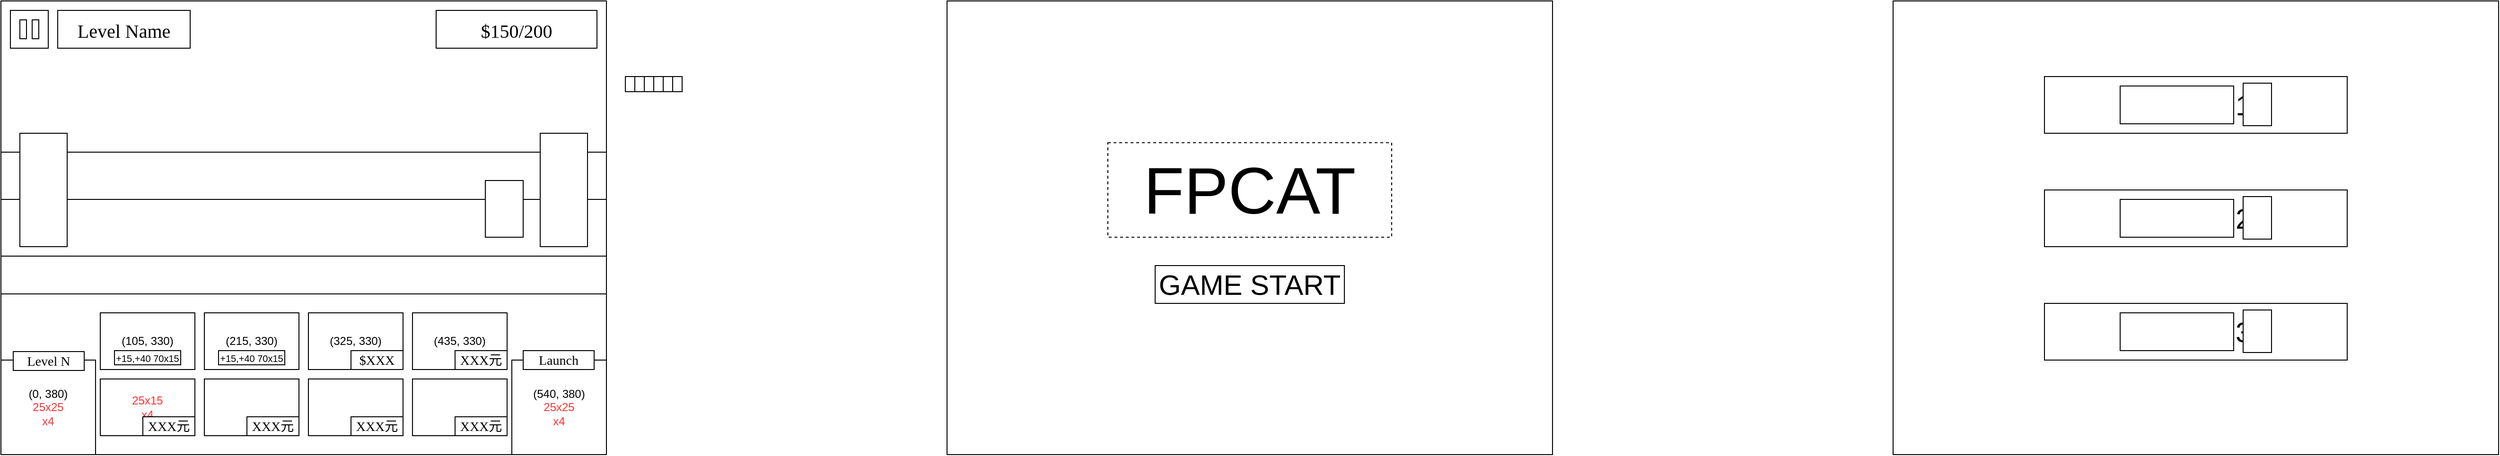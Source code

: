 <mxfile version="24.7.17">
  <diagram name="Page-1" id="tBIAlemMxgHySIvlNtww">
    <mxGraphModel dx="437" dy="316" grid="1" gridSize="10" guides="1" tooltips="1" connect="1" arrows="1" fold="1" page="1" pageScale="1" pageWidth="1920" pageHeight="1200" math="0" shadow="0">
      <root>
        <mxCell id="0" />
        <mxCell id="1" parent="0" />
        <mxCell id="5hbl4wRv4H9p2pOyox1n-1" value="" style="rounded=0;whiteSpace=wrap;html=1;fillColor=none;" parent="1" vertex="1">
          <mxGeometry width="640" height="480" as="geometry" />
        </mxCell>
        <mxCell id="5hbl4wRv4H9p2pOyox1n-37" value="" style="rounded=0;whiteSpace=wrap;html=1;" parent="1" vertex="1">
          <mxGeometry y="160" width="640" height="150" as="geometry" />
        </mxCell>
        <mxCell id="5hbl4wRv4H9p2pOyox1n-2" value="" style="rounded=0;whiteSpace=wrap;html=1;" parent="1" vertex="1">
          <mxGeometry y="310" width="640" height="170" as="geometry" />
        </mxCell>
        <mxCell id="5hbl4wRv4H9p2pOyox1n-3" value="&lt;div&gt;(0, 380)&lt;/div&gt;&lt;font color=&quot;#ff3333&quot;&gt;25x25&lt;/font&gt;&lt;div&gt;&lt;font color=&quot;#ff3333&quot;&gt;x4&lt;/font&gt;&lt;/div&gt;" style="whiteSpace=wrap;html=1;aspect=fixed;" parent="1" vertex="1">
          <mxGeometry y="380" width="100" height="100" as="geometry" />
        </mxCell>
        <mxCell id="5hbl4wRv4H9p2pOyox1n-4" value="&lt;div&gt;(540, 380)&lt;font color=&quot;#ff3333&quot;&gt;&lt;br&gt;&lt;/font&gt;&lt;/div&gt;&lt;font color=&quot;#ff3333&quot;&gt;25x25&lt;/font&gt;&lt;div&gt;&lt;font color=&quot;#ff3333&quot;&gt;x4&lt;/font&gt;&lt;/div&gt;" style="whiteSpace=wrap;html=1;aspect=fixed;" parent="1" vertex="1">
          <mxGeometry x="540" y="380" width="100" height="100" as="geometry" />
        </mxCell>
        <mxCell id="5hbl4wRv4H9p2pOyox1n-6" value="(105, 330)" style="rounded=0;whiteSpace=wrap;html=1;" parent="1" vertex="1">
          <mxGeometry x="105" y="330" width="100" height="60" as="geometry" />
        </mxCell>
        <mxCell id="5hbl4wRv4H9p2pOyox1n-7" value="(215, 330)" style="rounded=0;whiteSpace=wrap;html=1;" parent="1" vertex="1">
          <mxGeometry x="215" y="330" width="100" height="60" as="geometry" />
        </mxCell>
        <mxCell id="5hbl4wRv4H9p2pOyox1n-10" value="(325, 330)" style="rounded=0;whiteSpace=wrap;html=1;" parent="1" vertex="1">
          <mxGeometry x="325" y="330" width="100" height="60" as="geometry" />
        </mxCell>
        <mxCell id="5hbl4wRv4H9p2pOyox1n-11" value="(435, 330)" style="rounded=0;whiteSpace=wrap;html=1;" parent="1" vertex="1">
          <mxGeometry x="435" y="330" width="100" height="60" as="geometry" />
        </mxCell>
        <mxCell id="5hbl4wRv4H9p2pOyox1n-12" value="&lt;font color=&quot;#ff3333&quot;&gt;25x15&lt;/font&gt;&lt;div&gt;&lt;font color=&quot;#ff3333&quot;&gt;x4&lt;/font&gt;&lt;/div&gt;" style="rounded=0;whiteSpace=wrap;html=1;" parent="1" vertex="1">
          <mxGeometry x="105" y="400" width="100" height="60" as="geometry" />
        </mxCell>
        <mxCell id="5hbl4wRv4H9p2pOyox1n-13" value="" style="rounded=0;whiteSpace=wrap;html=1;" parent="1" vertex="1">
          <mxGeometry x="215" y="400" width="100" height="60" as="geometry" />
        </mxCell>
        <mxCell id="5hbl4wRv4H9p2pOyox1n-14" value="" style="rounded=0;whiteSpace=wrap;html=1;" parent="1" vertex="1">
          <mxGeometry x="325" y="400" width="100" height="60" as="geometry" />
        </mxCell>
        <mxCell id="5hbl4wRv4H9p2pOyox1n-15" value="" style="rounded=0;whiteSpace=wrap;html=1;" parent="1" vertex="1">
          <mxGeometry x="435" y="400" width="100" height="60" as="geometry" />
        </mxCell>
        <mxCell id="5hbl4wRv4H9p2pOyox1n-19" value="&lt;p style=&quot;line-height: 0%; margin-top: 18px; margin-bottom: 12px;&quot;&gt;&lt;font style=&quot;font-size: 20px;&quot; face=&quot;Fira Code&quot;&gt;$150/200&lt;/font&gt;&lt;/p&gt;" style="rounded=0;whiteSpace=wrap;html=1;align=center;" parent="1" vertex="1">
          <mxGeometry x="460" y="10" width="170" height="40" as="geometry" />
        </mxCell>
        <mxCell id="5hbl4wRv4H9p2pOyox1n-20" value="" style="ellipse;whiteSpace=wrap;html=1;aspect=fixed;" parent="1" vertex="1">
          <mxGeometry x="10" y="10" width="40" height="40" as="geometry" />
        </mxCell>
        <mxCell id="5hbl4wRv4H9p2pOyox1n-21" value="&lt;p style=&quot;line-height: 0%; margin-top: 18px; margin-bottom: 12px;&quot;&gt;&lt;font face=&quot;Fira Code&quot;&gt;&lt;span style=&quot;font-size: 20px;&quot;&gt;Level Name&lt;/span&gt;&lt;/font&gt;&lt;/p&gt;" style="rounded=0;whiteSpace=wrap;html=1;align=center;" parent="1" vertex="1">
          <mxGeometry x="60" y="10" width="140" height="40" as="geometry" />
        </mxCell>
        <mxCell id="5hbl4wRv4H9p2pOyox1n-22" value="&lt;p style=&quot;line-height: 0%; margin-top: 12px; margin-bottom: 12px; font-size: 14px;&quot;&gt;&lt;font style=&quot;font-size: 14px;&quot; face=&quot;Fira Code&quot;&gt;&lt;span style=&quot;font-size: 14px;&quot;&gt;Level N&lt;/span&gt;&lt;/font&gt;&lt;/p&gt;" style="rounded=0;whiteSpace=wrap;html=1;align=center;fontSize=14;spacing=0;" parent="1" vertex="1">
          <mxGeometry x="13" y="371" width="75" height="20" as="geometry" />
        </mxCell>
        <mxCell id="5hbl4wRv4H9p2pOyox1n-23" value="&lt;p style=&quot;line-height: 0%; margin-top: 12px; margin-bottom: 12px; font-size: 14px;&quot;&gt;&lt;font face=&quot;Fira Code&quot;&gt;Launch&lt;/font&gt;&lt;/p&gt;" style="rounded=0;whiteSpace=wrap;html=1;align=center;fontSize=14;spacing=0;" parent="1" vertex="1">
          <mxGeometry x="552" y="370" width="75" height="20" as="geometry" />
        </mxCell>
        <mxCell id="5hbl4wRv4H9p2pOyox1n-25" value="&lt;p style=&quot;line-height: 0%; margin-top: 12px; margin-bottom: 12px; font-size: 14px;&quot;&gt;&lt;font face=&quot;Fira Code&quot;&gt;XXX元&lt;/font&gt;&lt;/p&gt;" style="rounded=0;whiteSpace=wrap;html=1;align=center;fontSize=14;spacing=0;" parent="1" vertex="1">
          <mxGeometry x="150" y="440" width="55" height="20" as="geometry" />
        </mxCell>
        <mxCell id="5hbl4wRv4H9p2pOyox1n-27" value="&lt;p style=&quot;line-height: 0%; margin-top: 12px; margin-bottom: 12px; font-size: 14px;&quot;&gt;&lt;font face=&quot;Fira Code&quot;&gt;XXX元&lt;/font&gt;&lt;/p&gt;" style="rounded=0;whiteSpace=wrap;html=1;align=center;fontSize=14;spacing=0;" parent="1" vertex="1">
          <mxGeometry x="260" y="440" width="55" height="20" as="geometry" />
        </mxCell>
        <mxCell id="5hbl4wRv4H9p2pOyox1n-28" value="&lt;p style=&quot;line-height: 0%; margin-top: 12px; margin-bottom: 12px; font-size: 14px;&quot;&gt;&lt;font face=&quot;Fira Code&quot;&gt;$XXX&lt;/font&gt;&lt;/p&gt;" style="rounded=0;whiteSpace=wrap;html=1;align=center;fontSize=14;spacing=0;" parent="1" vertex="1">
          <mxGeometry x="370" y="370" width="55" height="20" as="geometry" />
        </mxCell>
        <mxCell id="5hbl4wRv4H9p2pOyox1n-29" value="&lt;p style=&quot;line-height: 0%; margin-top: 12px; margin-bottom: 12px; font-size: 14px;&quot;&gt;&lt;font face=&quot;Fira Code&quot;&gt;XXX元&lt;/font&gt;&lt;/p&gt;" style="rounded=0;whiteSpace=wrap;html=1;align=center;fontSize=14;spacing=0;" parent="1" vertex="1">
          <mxGeometry x="370" y="440" width="55" height="20" as="geometry" />
        </mxCell>
        <mxCell id="5hbl4wRv4H9p2pOyox1n-30" value="&lt;p style=&quot;line-height: 0%; margin-top: 12px; margin-bottom: 12px; font-size: 14px;&quot;&gt;&lt;font face=&quot;Fira Code&quot;&gt;XXX元&lt;/font&gt;&lt;/p&gt;" style="rounded=0;whiteSpace=wrap;html=1;align=center;fontSize=14;spacing=0;" parent="1" vertex="1">
          <mxGeometry x="480" y="370" width="55" height="20" as="geometry" />
        </mxCell>
        <mxCell id="5hbl4wRv4H9p2pOyox1n-31" value="&lt;p style=&quot;line-height: 0%; margin-top: 12px; margin-bottom: 12px; font-size: 14px;&quot;&gt;&lt;font face=&quot;Fira Code&quot;&gt;XXX元&lt;/font&gt;&lt;/p&gt;" style="rounded=0;whiteSpace=wrap;html=1;align=center;fontSize=14;spacing=0;" parent="1" vertex="1">
          <mxGeometry x="480" y="440" width="55" height="20" as="geometry" />
        </mxCell>
        <mxCell id="5hbl4wRv4H9p2pOyox1n-32" value="+15,+40 70x15" style="rounded=0;whiteSpace=wrap;html=1;fontSize=10;" parent="1" vertex="1">
          <mxGeometry x="120" y="370" width="70" height="15" as="geometry" />
        </mxCell>
        <mxCell id="5hbl4wRv4H9p2pOyox1n-33" value="&lt;span style=&quot;font-size: 10px;&quot;&gt;+15,+40 70x15&lt;/span&gt;" style="rounded=0;whiteSpace=wrap;html=1;" parent="1" vertex="1">
          <mxGeometry x="230" y="370" width="70" height="15" as="geometry" />
        </mxCell>
        <mxCell id="5hbl4wRv4H9p2pOyox1n-34" value="" style="rounded=0;whiteSpace=wrap;html=1;" parent="1" vertex="1">
          <mxGeometry y="210" width="640" height="60" as="geometry" />
        </mxCell>
        <mxCell id="5hbl4wRv4H9p2pOyox1n-35" value="" style="rounded=0;whiteSpace=wrap;html=1;" parent="1" vertex="1">
          <mxGeometry x="20" y="140" width="50" height="120" as="geometry" />
        </mxCell>
        <mxCell id="5hbl4wRv4H9p2pOyox1n-52" value="" style="rounded=0;whiteSpace=wrap;html=1;" parent="1" vertex="1">
          <mxGeometry x="10" y="10" width="40" height="40" as="geometry" />
        </mxCell>
        <mxCell id="5hbl4wRv4H9p2pOyox1n-36" value="" style="rounded=0;whiteSpace=wrap;html=1;" parent="1" vertex="1">
          <mxGeometry x="570" y="140" width="50" height="120" as="geometry" />
        </mxCell>
        <mxCell id="5hbl4wRv4H9p2pOyox1n-38" value="" style="rounded=0;whiteSpace=wrap;html=1;" parent="1" vertex="1">
          <mxGeometry x="20" y="20" width="7" height="20" as="geometry" />
        </mxCell>
        <mxCell id="5hbl4wRv4H9p2pOyox1n-39" value="" style="rounded=0;whiteSpace=wrap;html=1;" parent="1" vertex="1">
          <mxGeometry x="33" y="20" width="7" height="20" as="geometry" />
        </mxCell>
        <mxCell id="5hbl4wRv4H9p2pOyox1n-41" value="" style="rounded=0;whiteSpace=wrap;html=1;fillColor=none;" parent="1" vertex="1">
          <mxGeometry x="1000" width="640" height="480" as="geometry" />
        </mxCell>
        <mxCell id="5hbl4wRv4H9p2pOyox1n-42" value="&lt;font style=&quot;font-size: 70px;&quot;&gt;FPCAT&lt;/font&gt;" style="rounded=0;whiteSpace=wrap;html=1;fillColor=none;strokeColor=default;dashed=1;fontSize=70;" parent="1" vertex="1">
          <mxGeometry x="1170" y="150" width="300" height="100" as="geometry" />
        </mxCell>
        <mxCell id="5hbl4wRv4H9p2pOyox1n-43" value="&lt;font style=&quot;font-size: 30px;&quot;&gt;GAME START&lt;/font&gt;" style="rounded=0;whiteSpace=wrap;html=1;fontSize=30;" parent="1" vertex="1">
          <mxGeometry x="1220" y="280" width="200" height="40" as="geometry" />
        </mxCell>
        <mxCell id="5hbl4wRv4H9p2pOyox1n-44" value="" style="rounded=0;whiteSpace=wrap;html=1;fillColor=none;" parent="1" vertex="1">
          <mxGeometry x="2000" width="640" height="480" as="geometry" />
        </mxCell>
        <mxCell id="5hbl4wRv4H9p2pOyox1n-45" value="&lt;font style=&quot;font-size: 30px;&quot;&gt;LEVEL 1&lt;/font&gt;" style="rounded=0;whiteSpace=wrap;html=1;fontSize=30;" parent="1" vertex="1">
          <mxGeometry x="2160" y="80" width="320" height="60" as="geometry" />
        </mxCell>
        <mxCell id="5hbl4wRv4H9p2pOyox1n-46" value="&lt;font style=&quot;font-size: 30px;&quot;&gt;LEVEL 2&lt;/font&gt;" style="rounded=0;whiteSpace=wrap;html=1;fontSize=30;" parent="1" vertex="1">
          <mxGeometry x="2160" y="200" width="320" height="60" as="geometry" />
        </mxCell>
        <mxCell id="5hbl4wRv4H9p2pOyox1n-47" value="&lt;font style=&quot;font-size: 30px;&quot;&gt;LEVEL 3&lt;/font&gt;" style="rounded=0;whiteSpace=wrap;html=1;fontSize=30;" parent="1" vertex="1">
          <mxGeometry x="2160" y="320" width="320" height="60" as="geometry" />
        </mxCell>
        <mxCell id="5hbl4wRv4H9p2pOyox1n-50" value="" style="rounded=0;whiteSpace=wrap;html=1;" parent="1" vertex="1">
          <mxGeometry x="512" y="190" width="40" height="60" as="geometry" />
        </mxCell>
        <mxCell id="ETrDcm9MjgiIdxkNHR-V-1" value="" style="rounded=0;whiteSpace=wrap;html=1;" vertex="1" parent="1">
          <mxGeometry x="660" y="80" width="10" height="16" as="geometry" />
        </mxCell>
        <mxCell id="ETrDcm9MjgiIdxkNHR-V-2" value="" style="rounded=0;whiteSpace=wrap;html=1;" vertex="1" parent="1">
          <mxGeometry x="670" y="80" width="10" height="16" as="geometry" />
        </mxCell>
        <mxCell id="ETrDcm9MjgiIdxkNHR-V-3" value="" style="rounded=0;whiteSpace=wrap;html=1;" vertex="1" parent="1">
          <mxGeometry x="680" y="80" width="10" height="16" as="geometry" />
        </mxCell>
        <mxCell id="ETrDcm9MjgiIdxkNHR-V-4" value="" style="rounded=0;whiteSpace=wrap;html=1;" vertex="1" parent="1">
          <mxGeometry x="690" y="80" width="10" height="16" as="geometry" />
        </mxCell>
        <mxCell id="ETrDcm9MjgiIdxkNHR-V-5" value="" style="rounded=0;whiteSpace=wrap;html=1;" vertex="1" parent="1">
          <mxGeometry x="700" y="80" width="10" height="16" as="geometry" />
        </mxCell>
        <mxCell id="ETrDcm9MjgiIdxkNHR-V-6" value="" style="rounded=0;whiteSpace=wrap;html=1;" vertex="1" parent="1">
          <mxGeometry x="710" y="80" width="10" height="16" as="geometry" />
        </mxCell>
        <mxCell id="ETrDcm9MjgiIdxkNHR-V-7" value="" style="rounded=0;whiteSpace=wrap;html=1;" vertex="1" parent="1">
          <mxGeometry x="2240" y="90" width="120" height="40" as="geometry" />
        </mxCell>
        <mxCell id="ETrDcm9MjgiIdxkNHR-V-8" value="" style="rounded=0;whiteSpace=wrap;html=1;" vertex="1" parent="1">
          <mxGeometry x="2370" y="87" width="30" height="45" as="geometry" />
        </mxCell>
        <mxCell id="ETrDcm9MjgiIdxkNHR-V-9" value="" style="rounded=0;whiteSpace=wrap;html=1;" vertex="1" parent="1">
          <mxGeometry x="2240" y="210" width="120" height="40" as="geometry" />
        </mxCell>
        <mxCell id="ETrDcm9MjgiIdxkNHR-V-11" value="" style="rounded=0;whiteSpace=wrap;html=1;" vertex="1" parent="1">
          <mxGeometry x="2240" y="330" width="120" height="40" as="geometry" />
        </mxCell>
        <mxCell id="ETrDcm9MjgiIdxkNHR-V-13" value="" style="rounded=0;whiteSpace=wrap;html=1;" vertex="1" parent="1">
          <mxGeometry x="2370" y="207" width="30" height="45" as="geometry" />
        </mxCell>
        <mxCell id="ETrDcm9MjgiIdxkNHR-V-14" value="" style="rounded=0;whiteSpace=wrap;html=1;" vertex="1" parent="1">
          <mxGeometry x="2370" y="327" width="30" height="45" as="geometry" />
        </mxCell>
      </root>
    </mxGraphModel>
  </diagram>
</mxfile>
